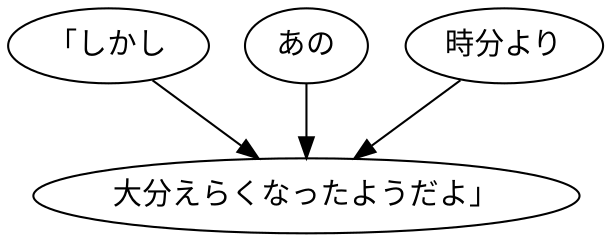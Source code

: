 digraph graph6092 {
	node0 [label="「しかし"];
	node1 [label="あの"];
	node2 [label="時分より"];
	node3 [label="大分えらくなったようだよ」"];
	node0 -> node3;
	node1 -> node3;
	node2 -> node3;
}
